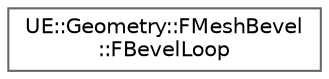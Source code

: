 digraph "Graphical Class Hierarchy"
{
 // INTERACTIVE_SVG=YES
 // LATEX_PDF_SIZE
  bgcolor="transparent";
  edge [fontname=Helvetica,fontsize=10,labelfontname=Helvetica,labelfontsize=10];
  node [fontname=Helvetica,fontsize=10,shape=box,height=0.2,width=0.4];
  rankdir="LR";
  Node0 [id="Node000000",label="UE::Geometry::FMeshBevel\l::FBevelLoop",height=0.2,width=0.4,color="grey40", fillcolor="white", style="filled",URL="$d0/df6/structUE_1_1Geometry_1_1FMeshBevel_1_1FBevelLoop.html",tooltip=" "];
}
